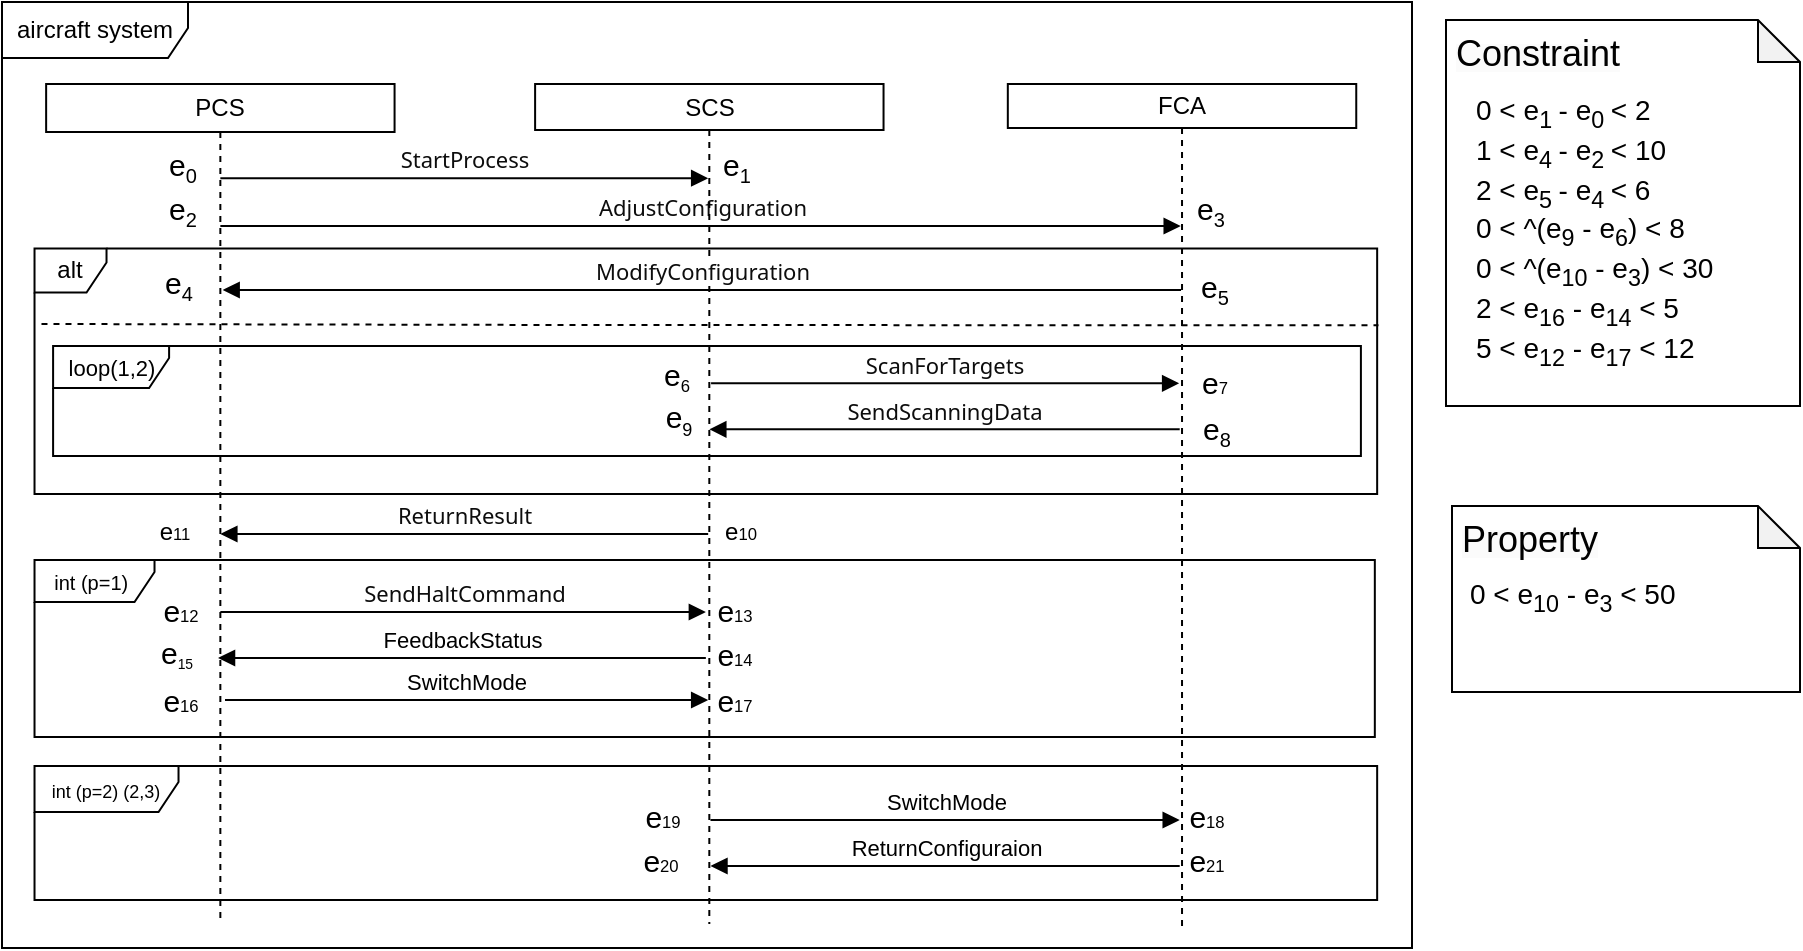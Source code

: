 <mxfile version="24.2.2" type="github">
  <diagram name="第 1 页" id="c80qtbVcW2XtqcBtCqUT">
    <mxGraphModel dx="953" dy="645" grid="0" gridSize="10" guides="1" tooltips="1" connect="1" arrows="1" fold="1" page="1" pageScale="1" pageWidth="1169" pageHeight="1654" background="none" math="0" shadow="0">
      <root>
        <mxCell id="0" />
        <mxCell id="1" parent="0" />
        <mxCell id="szJbZIXFLGDCfIFP24Zg-366" value="" style="group" vertex="1" connectable="0" parent="1">
          <mxGeometry x="747" y="86" width="177" height="193" as="geometry" />
        </mxCell>
        <mxCell id="szJbZIXFLGDCfIFP24Zg-367" value="" style="shape=note;whiteSpace=wrap;html=1;backgroundOutline=1;darkOpacity=0.05;size=21;" vertex="1" parent="szJbZIXFLGDCfIFP24Zg-366">
          <mxGeometry width="177" height="193" as="geometry" />
        </mxCell>
        <mxCell id="szJbZIXFLGDCfIFP24Zg-368" value="&lt;span style=&quot;color: rgb(0, 0, 0); font-family: Helvetica; font-style: normal; font-variant-ligatures: normal; font-variant-caps: normal; font-weight: 400; letter-spacing: normal; orphans: 2; text-align: left; text-indent: 0px; text-transform: none; widows: 2; word-spacing: 0px; -webkit-text-stroke-width: 0px; white-space: nowrap; background-color: rgb(251, 251, 251); text-decoration-thickness: initial; text-decoration-style: initial; text-decoration-color: initial; float: none; display: inline !important;&quot;&gt;&lt;font style=&quot;font-size: 18px;&quot;&gt;Constraint&lt;/font&gt;&lt;/span&gt;" style="text;whiteSpace=wrap;html=1;" vertex="1" parent="szJbZIXFLGDCfIFP24Zg-366">
          <mxGeometry x="3.001" y="0.003" width="78" height="46.47" as="geometry" />
        </mxCell>
        <mxCell id="szJbZIXFLGDCfIFP24Zg-369" value="&lt;font style=&quot;font-size: 14px;&quot;&gt;&lt;font style=&quot;font-size: 14px;&quot;&gt;0&lt;/font&gt;&lt;font style=&quot;font-size: 14px;&quot;&gt; &amp;lt; &lt;/font&gt;&lt;font style=&quot;font-size: 14px;&quot;&gt;e&lt;/font&gt;&lt;sub style=&quot;&quot;&gt;1&amp;nbsp;&lt;/sub&gt;&lt;font style=&quot;font-size: 14px;&quot;&gt;-&lt;/font&gt; &lt;font style=&quot;font-size: 14px;&quot;&gt;e&lt;/font&gt;&lt;sub style=&quot;&quot;&gt;0&amp;nbsp;&lt;/sub&gt;&amp;lt; &lt;font style=&quot;font-size: 14px;&quot;&gt;2&lt;br&gt;&lt;/font&gt;1 &amp;lt; &lt;font style=&quot;font-size: 14px;&quot;&gt;e&lt;/font&gt;&lt;sub style=&quot;&quot;&gt;4&amp;nbsp;&lt;/sub&gt;- &lt;font style=&quot;font-size: 14px;&quot;&gt;e&lt;/font&gt;&lt;sub style=&quot;&quot;&gt;2&amp;nbsp;&lt;/sub&gt;&amp;lt; &lt;font style=&quot;font-size: 14px;&quot;&gt;10&lt;/font&gt;&lt;br&gt;2 &amp;lt; e&lt;sub style=&quot;&quot;&gt;5&amp;nbsp;&lt;/sub&gt;- e&lt;sub style=&quot;&quot;&gt;4&amp;nbsp;&lt;/sub&gt;&amp;lt; 6&lt;br&gt;0 &amp;lt; ^(e&lt;sub style=&quot;&quot;&gt;9&lt;/sub&gt;&amp;nbsp;- e&lt;sub style=&quot;&quot;&gt;6&lt;/sub&gt;) &amp;lt; 8&lt;/font&gt;&lt;div style=&quot;font-size: 14px;&quot;&gt;&lt;font style=&quot;font-size: 14px;&quot;&gt;0 &amp;lt; ^(e&lt;sub&gt;10&lt;/sub&gt;&amp;nbsp;- e&lt;sub style=&quot;&quot;&gt;3&lt;/sub&gt;) &amp;lt; 30&lt;/font&gt;&lt;div style=&quot;&quot;&gt;&lt;font style=&quot;font-size: 14px;&quot;&gt;2 &amp;lt; e&lt;sub&gt;16&lt;/sub&gt;&amp;nbsp;- e&lt;sub style=&quot;&quot;&gt;14&lt;/sub&gt;&amp;nbsp;&amp;lt; 5&lt;/font&gt;&lt;div style=&quot;&quot;&gt;&lt;font style=&quot;font-size: 14px;&quot;&gt;5 &amp;lt; e&lt;sub style=&quot;&quot;&gt;12&lt;/sub&gt;&amp;nbsp;- e&lt;sub style=&quot;&quot;&gt;17&lt;/sub&gt;&amp;nbsp;&amp;lt; 12&lt;/font&gt;&lt;br&gt;&lt;/div&gt;&lt;/div&gt;&lt;/div&gt;" style="text;align=left;verticalAlign=top;rounded=0;horizontal=1;fontSize=10;html=1;" vertex="1" parent="szJbZIXFLGDCfIFP24Zg-366">
          <mxGeometry x="13" y="29.998" width="116" height="140.701" as="geometry" />
        </mxCell>
        <mxCell id="szJbZIXFLGDCfIFP24Zg-363" value="" style="shape=note;whiteSpace=wrap;html=1;backgroundOutline=1;darkOpacity=0.05;size=21;" vertex="1" parent="1">
          <mxGeometry x="750" y="329" width="174" height="93" as="geometry" />
        </mxCell>
        <mxCell id="szJbZIXFLGDCfIFP24Zg-364" value="&lt;span style=&quot;color: rgb(0, 0, 0); font-family: Helvetica; font-style: normal; font-variant-ligatures: normal; font-variant-caps: normal; font-weight: 400; letter-spacing: normal; orphans: 2; text-align: left; text-indent: 0px; text-transform: none; widows: 2; word-spacing: 0px; -webkit-text-stroke-width: 0px; white-space: nowrap; background-color: rgb(251, 251, 251); text-decoration-thickness: initial; text-decoration-style: initial; text-decoration-color: initial; float: none; display: inline !important;&quot;&gt;&lt;font style=&quot;font-size: 18px;&quot;&gt;Property&lt;/font&gt;&lt;/span&gt;" style="text;whiteSpace=wrap;html=1;" vertex="1" parent="1">
          <mxGeometry x="753" y="329" width="78" height="29" as="geometry" />
        </mxCell>
        <mxCell id="szJbZIXFLGDCfIFP24Zg-365" value="&lt;div style=&quot;font-size: 14px;&quot;&gt;&lt;div&gt;0 &amp;lt; e&lt;sub&gt;10&lt;/sub&gt;&lt;span style=&quot;&quot;&gt;&amp;nbsp;&lt;/span&gt;- e&lt;span style=&quot;&quot;&gt;&lt;sub style=&quot;&quot;&gt;3&lt;/sub&gt;&lt;/span&gt;&amp;nbsp;&amp;lt; 50&lt;div&gt;&lt;br&gt;&lt;/div&gt;&lt;/div&gt;&lt;/div&gt;" style="text;align=left;verticalAlign=top;rounded=0;horizontal=1;fontSize=10;html=1;" vertex="1" parent="1">
          <mxGeometry x="757" y="358.25" width="116" height="34.5" as="geometry" />
        </mxCell>
        <mxCell id="szJbZIXFLGDCfIFP24Zg-388" value="" style="group" vertex="1" connectable="0" parent="1">
          <mxGeometry x="25" y="77" width="705" height="473" as="geometry" />
        </mxCell>
        <mxCell id="szJbZIXFLGDCfIFP24Zg-320" value="aircraft system" style="shape=umlFrame;whiteSpace=wrap;html=1;pointerEvents=0;width=93;height=28;" vertex="1" parent="szJbZIXFLGDCfIFP24Zg-388">
          <mxGeometry width="705" height="473" as="geometry" />
        </mxCell>
        <mxCell id="szJbZIXFLGDCfIFP24Zg-321" value="PCS" style="shape=umlLifeline;perimeter=lifelinePerimeter;whiteSpace=wrap;html=1;container=1;dropTarget=0;collapsible=0;recursiveResize=0;outlineConnect=0;portConstraint=eastwest;newEdgeStyle={&quot;curved&quot;:0,&quot;rounded&quot;:0};size=24;" vertex="1" parent="szJbZIXFLGDCfIFP24Zg-388">
          <mxGeometry x="22.068" y="41" width="174.217" height="420" as="geometry" />
        </mxCell>
        <mxCell id="szJbZIXFLGDCfIFP24Zg-322" value="FCA" style="shape=umlLifeline;perimeter=lifelinePerimeter;whiteSpace=wrap;html=1;container=1;dropTarget=0;collapsible=0;recursiveResize=0;outlineConnect=0;portConstraint=eastwest;newEdgeStyle={&quot;curved&quot;:0,&quot;rounded&quot;:0};size=22;" vertex="1" parent="szJbZIXFLGDCfIFP24Zg-388">
          <mxGeometry x="502.908" y="41" width="174.217" height="421" as="geometry" />
        </mxCell>
        <mxCell id="szJbZIXFLGDCfIFP24Zg-323" value="&lt;span style=&quot;color: rgb(13, 13, 13); font-family: Söhne, ui-sans-serif, system-ui, -apple-system, &amp;quot;Segoe UI&amp;quot;, Roboto, Ubuntu, Cantarell, &amp;quot;Noto Sans&amp;quot;, sans-serif, &amp;quot;Helvetica Neue&amp;quot;, Arial, &amp;quot;Apple Color Emoji&amp;quot;, &amp;quot;Segoe UI Emoji&amp;quot;, &amp;quot;Segoe UI Symbol&amp;quot;, &amp;quot;Noto Color Emoji&amp;quot;; text-align: left; white-space: pre-wrap;&quot;&gt;&lt;font style=&quot;font-size: 11px;&quot;&gt;AdjustConfiguration&lt;/font&gt;&lt;/span&gt;" style="html=1;verticalAlign=bottom;endArrow=block;curved=0;rounded=0;" edge="1" parent="szJbZIXFLGDCfIFP24Zg-388">
          <mxGeometry x="0.001" width="80" relative="1" as="geometry">
            <mxPoint x="109.181" y="112" as="sourcePoint" />
            <mxPoint x="589.354" y="112" as="targetPoint" />
            <mxPoint as="offset" />
          </mxGeometry>
        </mxCell>
        <mxCell id="szJbZIXFLGDCfIFP24Zg-324" value="&lt;div style=&quot;text-align: left;&quot;&gt;&lt;font size=&quot;1&quot; face=&quot;Söhne, ui-sans-serif, system-ui, -apple-system, Segoe UI, Roboto, Ubuntu, Cantarell, Noto Sans, sans-serif, Helvetica Neue, Arial, Apple Color Emoji, Segoe UI Emoji, Segoe UI Symbol, Noto Color Emoji&quot; color=&quot;#0d0d0d&quot;&gt;&lt;span style=&quot;white-space: pre-wrap; font-size: 11px;&quot;&gt;StartProcess&lt;/span&gt;&lt;/font&gt;&lt;br&gt;&lt;/div&gt;" style="html=1;verticalAlign=bottom;endArrow=block;curved=0;rounded=0;" edge="1" parent="szJbZIXFLGDCfIFP24Zg-388" source="szJbZIXFLGDCfIFP24Zg-321">
          <mxGeometry width="80" relative="1" as="geometry">
            <mxPoint x="105.379" y="88.12" as="sourcePoint" />
            <mxPoint x="353.081" y="88.12" as="targetPoint" />
          </mxGeometry>
        </mxCell>
        <mxCell id="szJbZIXFLGDCfIFP24Zg-325" value="&lt;span style=&quot;color: rgb(13, 13, 13); font-family: Söhne, ui-sans-serif, system-ui, -apple-system, &amp;quot;Segoe UI&amp;quot;, Roboto, Ubuntu, Cantarell, &amp;quot;Noto Sans&amp;quot;, sans-serif, &amp;quot;Helvetica Neue&amp;quot;, Arial, &amp;quot;Apple Color Emoji&amp;quot;, &amp;quot;Segoe UI Emoji&amp;quot;, &amp;quot;Segoe UI Symbol&amp;quot;, &amp;quot;Noto Color Emoji&amp;quot;; text-align: left; white-space: pre-wrap;&quot;&gt;&lt;font style=&quot;font-size: 11px;&quot;&gt;ScanForTargets&lt;/font&gt;&lt;/span&gt;" style="html=1;verticalAlign=bottom;endArrow=block;curved=0;rounded=0;" edge="1" parent="szJbZIXFLGDCfIFP24Zg-388">
          <mxGeometry x="-0.004" width="80" relative="1" as="geometry">
            <mxPoint x="354.533" y="190.67" as="sourcePoint" />
            <mxPoint x="588.565" y="190.67" as="targetPoint" />
            <mxPoint as="offset" />
          </mxGeometry>
        </mxCell>
        <mxCell id="szJbZIXFLGDCfIFP24Zg-326" value="&lt;span style=&quot;color: rgb(13, 13, 13); font-family: Söhne, ui-sans-serif, system-ui, -apple-system, &amp;quot;Segoe UI&amp;quot;, Roboto, Ubuntu, Cantarell, &amp;quot;Noto Sans&amp;quot;, sans-serif, &amp;quot;Helvetica Neue&amp;quot;, Arial, &amp;quot;Apple Color Emoji&amp;quot;, &amp;quot;Segoe UI Emoji&amp;quot;, &amp;quot;Segoe UI Symbol&amp;quot;, &amp;quot;Noto Color Emoji&amp;quot;; text-align: left; white-space: pre-wrap;&quot;&gt;&lt;font style=&quot;font-size: 11px;&quot;&gt;ReturnResult&lt;/font&gt;&lt;/span&gt;" style="html=1;verticalAlign=bottom;endArrow=block;curved=0;rounded=0;" edge="1" parent="szJbZIXFLGDCfIFP24Zg-388">
          <mxGeometry x="0.004" width="80" relative="1" as="geometry">
            <mxPoint x="353.081" y="266" as="sourcePoint" />
            <mxPoint x="109.176" y="266" as="targetPoint" />
            <mxPoint as="offset" />
          </mxGeometry>
        </mxCell>
        <mxCell id="szJbZIXFLGDCfIFP24Zg-327" value="&lt;font style=&quot;font-size: 10px;&quot;&gt;int (p=1)&amp;nbsp;&lt;/font&gt;" style="shape=umlFrame;whiteSpace=wrap;html=1;pointerEvents=0;width=60;height=21;" vertex="1" parent="szJbZIXFLGDCfIFP24Zg-388">
          <mxGeometry x="16.26" y="279" width="670.157" height="88.5" as="geometry" />
        </mxCell>
        <mxCell id="szJbZIXFLGDCfIFP24Zg-328" value="&lt;font style=&quot;font-size: 11px;&quot;&gt;FeedbackStatus&lt;/font&gt;" style="html=1;verticalAlign=bottom;endArrow=block;curved=0;rounded=0;exitX=0.059;exitY=0.567;exitDx=0;exitDy=0;exitPerimeter=0;" edge="1" parent="szJbZIXFLGDCfIFP24Zg-388">
          <mxGeometry x="0.0" width="80" relative="1" as="geometry">
            <mxPoint x="351.926" y="327.992" as="sourcePoint" />
            <mxPoint x="108.015" y="328" as="targetPoint" />
            <mxPoint as="offset" />
          </mxGeometry>
        </mxCell>
        <mxCell id="szJbZIXFLGDCfIFP24Zg-329" value="&lt;font style=&quot;font-size: 11px;&quot;&gt;SwitchMode&lt;/font&gt;" style="html=1;verticalAlign=bottom;endArrow=block;curved=0;rounded=0;" edge="1" parent="szJbZIXFLGDCfIFP24Zg-388">
          <mxGeometry x="-0.004" width="80" relative="1" as="geometry">
            <mxPoint x="111.499" y="349" as="sourcePoint" />
            <mxPoint x="353.081" y="349" as="targetPoint" />
            <mxPoint as="offset" />
          </mxGeometry>
        </mxCell>
        <mxCell id="szJbZIXFLGDCfIFP24Zg-330" value="SCS" style="shape=umlLifeline;perimeter=lifelinePerimeter;whiteSpace=wrap;html=1;container=1;dropTarget=0;collapsible=0;recursiveResize=0;outlineConnect=0;portConstraint=eastwest;newEdgeStyle={&quot;curved&quot;:0,&quot;rounded&quot;:0};size=23;" vertex="1" parent="szJbZIXFLGDCfIFP24Zg-388">
          <mxGeometry x="266.553" y="41" width="174.217" height="420" as="geometry" />
        </mxCell>
        <mxCell id="szJbZIXFLGDCfIFP24Zg-331" value="&lt;span style=&quot;text-align: left;&quot;&gt;&lt;font style=&quot;&quot;&gt;&lt;font size=&quot;1&quot; face=&quot;Söhne, ui-sans-serif, system-ui, -apple-system, Segoe UI, Roboto, Ubuntu, Cantarell, Noto Sans, sans-serif, Helvetica Neue, Arial, Apple Color Emoji, Segoe UI Emoji, Segoe UI Symbol, Noto Color Emoji&quot; color=&quot;#0d0d0d&quot;&gt;&lt;span style=&quot;white-space: pre-wrap; font-size: 11px;&quot;&gt;ModifyConfiguration&lt;/span&gt;&lt;/font&gt;&lt;/font&gt;&lt;/span&gt;" style="html=1;verticalAlign=bottom;endArrow=none;curved=0;rounded=0;startArrow=block;startFill=1;endFill=0;" edge="1" parent="szJbZIXFLGDCfIFP24Zg-388" target="szJbZIXFLGDCfIFP24Zg-322">
          <mxGeometry width="80" relative="1" as="geometry">
            <mxPoint x="110.338" y="144" as="sourcePoint" />
            <mxPoint x="450.643" y="144" as="targetPoint" />
          </mxGeometry>
        </mxCell>
        <mxCell id="szJbZIXFLGDCfIFP24Zg-332" value="alt" style="shape=umlFrame;whiteSpace=wrap;html=1;pointerEvents=0;width=36;height=22;" vertex="1" parent="szJbZIXFLGDCfIFP24Zg-388">
          <mxGeometry x="16.26" y="123.25" width="671.318" height="122.75" as="geometry" />
        </mxCell>
        <mxCell id="szJbZIXFLGDCfIFP24Zg-333" value="&lt;span style=&quot;color: rgb(13, 13, 13); font-family: Söhne, ui-sans-serif, system-ui, -apple-system, &amp;quot;Segoe UI&amp;quot;, Roboto, Ubuntu, Cantarell, &amp;quot;Noto Sans&amp;quot;, sans-serif, &amp;quot;Helvetica Neue&amp;quot;, Arial, &amp;quot;Apple Color Emoji&amp;quot;, &amp;quot;Segoe UI Emoji&amp;quot;, &amp;quot;Segoe UI Symbol&amp;quot;, &amp;quot;Noto Color Emoji&amp;quot;; text-align: left; white-space: pre-wrap;&quot;&gt;&lt;font style=&quot;font-size: 11px;&quot;&gt;SendScanningData&lt;/font&gt;&lt;/span&gt;" style="html=1;verticalAlign=bottom;endArrow=block;curved=0;rounded=0;" edge="1" parent="szJbZIXFLGDCfIFP24Zg-388" target="szJbZIXFLGDCfIFP24Zg-330">
          <mxGeometry width="80" relative="1" as="geometry">
            <mxPoint x="588.855" y="213.67" as="sourcePoint" />
            <mxPoint x="417.228" y="213.67" as="targetPoint" />
          </mxGeometry>
        </mxCell>
        <mxCell id="szJbZIXFLGDCfIFP24Zg-334" value="" style="endArrow=none;dashed=1;html=1;rounded=0;exitX=-0.003;exitY=0.275;exitDx=0;exitDy=0;exitPerimeter=0;entryX=1.001;entryY=0.313;entryDx=0;entryDy=0;entryPerimeter=0;" edge="1" parent="szJbZIXFLGDCfIFP24Zg-388" target="szJbZIXFLGDCfIFP24Zg-332">
          <mxGeometry width="50" height="50" relative="1" as="geometry">
            <mxPoint x="19.745" y="160.995" as="sourcePoint" />
            <mxPoint x="511.038" y="161" as="targetPoint" />
            <Array as="points">
              <mxPoint x="279.909" y="161.49" />
            </Array>
          </mxGeometry>
        </mxCell>
        <mxCell id="szJbZIXFLGDCfIFP24Zg-335" value="&lt;font style=&quot;font-size: 11px;&quot;&gt;loop(1,2)&lt;/font&gt;" style="shape=umlFrame;whiteSpace=wrap;html=1;pointerEvents=0;width=58;height=21;" vertex="1" parent="szJbZIXFLGDCfIFP24Zg-388">
          <mxGeometry x="25.552" y="172" width="653.896" height="55" as="geometry" />
        </mxCell>
        <mxCell id="szJbZIXFLGDCfIFP24Zg-336" value="&lt;font style=&quot;font-size: 9px;&quot;&gt;int (p=2)&amp;nbsp;(2,3)&lt;/font&gt;" style="shape=umlFrame;whiteSpace=wrap;html=1;pointerEvents=0;width=72;height=23;" vertex="1" parent="szJbZIXFLGDCfIFP24Zg-388">
          <mxGeometry x="16.26" y="382" width="671.318" height="67" as="geometry" />
        </mxCell>
        <mxCell id="szJbZIXFLGDCfIFP24Zg-337" value="&lt;font style=&quot;font-size: 11px;&quot;&gt;SwitchMode&lt;/font&gt;" style="html=1;verticalAlign=bottom;endArrow=block;curved=0;rounded=0;" edge="1" parent="szJbZIXFLGDCfIFP24Zg-388">
          <mxGeometry x="0.003" width="80" relative="1" as="geometry">
            <mxPoint x="354.242" y="409" as="sourcePoint" />
            <mxPoint x="588.855" y="409" as="targetPoint" />
            <mxPoint as="offset" />
          </mxGeometry>
        </mxCell>
        <mxCell id="szJbZIXFLGDCfIFP24Zg-338" value="&lt;font style=&quot;font-size: 11px;&quot;&gt;ReturnConfiguraion&lt;/font&gt;" style="html=1;verticalAlign=bottom;endArrow=block;curved=0;rounded=0;" edge="1" parent="szJbZIXFLGDCfIFP24Zg-388">
          <mxGeometry x="-0.004" width="80" relative="1" as="geometry">
            <mxPoint x="588.855" y="432" as="sourcePoint" />
            <mxPoint x="354.242" y="432" as="targetPoint" />
            <mxPoint as="offset" />
          </mxGeometry>
        </mxCell>
        <mxCell id="szJbZIXFLGDCfIFP24Zg-339" value="&lt;font style=&quot;font-size: 15px;&quot;&gt;e&lt;/font&gt;&lt;sub&gt;0&lt;/sub&gt;" style="text;html=1;align=center;verticalAlign=middle;resizable=0;points=[];autosize=1;strokeColor=none;fillColor=none;" vertex="1" parent="szJbZIXFLGDCfIFP24Zg-388">
          <mxGeometry x="74.333" y="67" width="32" height="32" as="geometry" />
        </mxCell>
        <mxCell id="szJbZIXFLGDCfIFP24Zg-340" value="&lt;font style=&quot;font-size: 15px;&quot;&gt;e&lt;/font&gt;&lt;sub&gt;1&lt;/sub&gt;" style="text;html=1;align=center;verticalAlign=middle;resizable=0;points=[];autosize=1;strokeColor=none;fillColor=none;" vertex="1" parent="szJbZIXFLGDCfIFP24Zg-388">
          <mxGeometry x="350.758" y="67" width="32" height="32" as="geometry" />
        </mxCell>
        <mxCell id="szJbZIXFLGDCfIFP24Zg-341" value="&lt;font style=&quot;font-size: 15px;&quot;&gt;e&lt;/font&gt;&lt;sub&gt;2&lt;/sub&gt;" style="text;html=1;align=center;verticalAlign=middle;resizable=0;points=[];autosize=1;strokeColor=none;fillColor=none;" vertex="1" parent="szJbZIXFLGDCfIFP24Zg-388">
          <mxGeometry x="74.333" y="89" width="32" height="32" as="geometry" />
        </mxCell>
        <mxCell id="szJbZIXFLGDCfIFP24Zg-342" value="&lt;font style=&quot;font-size: 15px;&quot;&gt;e&lt;/font&gt;&lt;sub&gt;3&lt;/sub&gt;" style="text;html=1;align=center;verticalAlign=middle;resizable=0;points=[];autosize=1;strokeColor=none;fillColor=none;" vertex="1" parent="szJbZIXFLGDCfIFP24Zg-388">
          <mxGeometry x="587.694" y="89" width="32" height="32" as="geometry" />
        </mxCell>
        <mxCell id="szJbZIXFLGDCfIFP24Zg-343" value="&lt;font style=&quot;font-size: 15px;&quot;&gt;e&lt;/font&gt;&lt;sub&gt;4&lt;/sub&gt;" style="text;html=1;align=center;verticalAlign=middle;resizable=0;points=[];autosize=1;strokeColor=none;fillColor=none;" vertex="1" parent="szJbZIXFLGDCfIFP24Zg-388">
          <mxGeometry x="72.01" y="126" width="32" height="32" as="geometry" />
        </mxCell>
        <mxCell id="szJbZIXFLGDCfIFP24Zg-344" value="&lt;font style=&quot;font-size: 15px;&quot;&gt;e&lt;/font&gt;&lt;sub&gt;5&lt;/sub&gt;" style="text;html=1;align=center;verticalAlign=middle;resizable=0;points=[];autosize=1;strokeColor=none;fillColor=none;" vertex="1" parent="szJbZIXFLGDCfIFP24Zg-388">
          <mxGeometry x="590.016" y="128" width="32" height="32" as="geometry" />
        </mxCell>
        <mxCell id="szJbZIXFLGDCfIFP24Zg-345" value="&lt;font style=&quot;font-size: 15px;&quot;&gt;e&lt;/font&gt;&lt;span style=&quot;font-size: 10px;&quot;&gt;&lt;sub&gt;6&lt;/sub&gt;&lt;/span&gt;" style="text;html=1;align=center;verticalAlign=middle;resizable=0;points=[];autosize=1;strokeColor=none;fillColor=none;" vertex="1" parent="szJbZIXFLGDCfIFP24Zg-388">
          <mxGeometry x="321.722" y="171" width="31" height="31" as="geometry" />
        </mxCell>
        <mxCell id="szJbZIXFLGDCfIFP24Zg-346" value="&lt;font style=&quot;font-size: 15px;&quot;&gt;e&lt;/font&gt;&lt;span style=&quot;font-size: 8.333px;&quot;&gt;7&lt;/span&gt;" style="text;html=1;align=center;verticalAlign=middle;resizable=0;points=[];autosize=1;strokeColor=none;fillColor=none;" vertex="1" parent="szJbZIXFLGDCfIFP24Zg-388">
          <mxGeometry x="590.597" y="175" width="31" height="30" as="geometry" />
        </mxCell>
        <mxCell id="szJbZIXFLGDCfIFP24Zg-347" value="&lt;font style=&quot;&quot;&gt;&lt;span style=&quot;font-size: 15px;&quot;&gt;e&lt;/span&gt;&lt;sub style=&quot;&quot;&gt;&lt;font style=&quot;font-size: 10px;&quot;&gt;8&lt;/font&gt;&lt;/sub&gt;&lt;/font&gt;" style="text;html=1;align=center;verticalAlign=middle;resizable=0;points=[];autosize=1;strokeColor=none;fillColor=none;" vertex="1" parent="szJbZIXFLGDCfIFP24Zg-388">
          <mxGeometry x="590.597" y="199" width="32" height="32" as="geometry" />
        </mxCell>
        <mxCell id="szJbZIXFLGDCfIFP24Zg-348" value="&lt;font style=&quot;font-size: 15px;&quot;&gt;e&lt;/font&gt;&lt;sub style=&quot;&quot;&gt;&lt;font style=&quot;font-size: 9px;&quot;&gt;9&lt;/font&gt;&lt;/sub&gt;" style="text;html=1;align=center;verticalAlign=middle;resizable=0;points=[];autosize=1;strokeColor=none;fillColor=none;" vertex="1" parent="szJbZIXFLGDCfIFP24Zg-388">
          <mxGeometry x="322.883" y="193" width="31" height="32" as="geometry" />
        </mxCell>
        <mxCell id="szJbZIXFLGDCfIFP24Zg-349" value="e&lt;span style=&quot;font-size: 8.333px;&quot;&gt;10&lt;/span&gt;" style="text;html=1;align=center;verticalAlign=middle;resizable=0;points=[];autosize=1;strokeColor=none;fillColor=none;" vertex="1" parent="szJbZIXFLGDCfIFP24Zg-388">
          <mxGeometry x="351.919" y="252" width="34" height="26" as="geometry" />
        </mxCell>
        <mxCell id="szJbZIXFLGDCfIFP24Zg-350" value="e&lt;span style=&quot;font-size: 8.333px;&quot;&gt;11&lt;/span&gt;" style="text;html=1;align=center;verticalAlign=middle;resizable=0;points=[];autosize=1;strokeColor=none;fillColor=none;" vertex="1" parent="szJbZIXFLGDCfIFP24Zg-388">
          <mxGeometry x="69.687" y="252" width="33" height="26" as="geometry" />
        </mxCell>
        <mxCell id="szJbZIXFLGDCfIFP24Zg-351" value="&lt;font style=&quot;font-size: 15px;&quot;&gt;e&lt;/font&gt;&lt;span style=&quot;font-size: 8.333px;&quot;&gt;12&lt;/span&gt;" style="text;html=1;align=center;verticalAlign=middle;resizable=0;points=[];autosize=1;strokeColor=none;fillColor=none;" vertex="1" parent="szJbZIXFLGDCfIFP24Zg-388">
          <mxGeometry x="70.848" y="289.25" width="36" height="30" as="geometry" />
        </mxCell>
        <mxCell id="szJbZIXFLGDCfIFP24Zg-352" value="&lt;font style=&quot;font-size: 15px;&quot;&gt;e&lt;/font&gt;&lt;span style=&quot;font-size: 8.333px;&quot;&gt;13&lt;/span&gt;" style="text;html=1;align=center;verticalAlign=middle;resizable=0;points=[];autosize=1;strokeColor=none;fillColor=none;" vertex="1" parent="szJbZIXFLGDCfIFP24Zg-388">
          <mxGeometry x="348.435" y="289.25" width="36" height="30" as="geometry" />
        </mxCell>
        <mxCell id="szJbZIXFLGDCfIFP24Zg-353" value="&lt;font style=&quot;font-size: 15px;&quot;&gt;e&lt;/font&gt;&lt;span style=&quot;font-size: 8.333px;&quot;&gt;14&lt;/span&gt;" style="text;html=1;align=center;verticalAlign=middle;resizable=0;points=[];autosize=1;strokeColor=none;fillColor=none;" vertex="1" parent="szJbZIXFLGDCfIFP24Zg-388">
          <mxGeometry x="348.435" y="310.5" width="36" height="30" as="geometry" />
        </mxCell>
        <mxCell id="szJbZIXFLGDCfIFP24Zg-354" value="&lt;font style=&quot;font-size: 15px;&quot;&gt;e&lt;/font&gt;&lt;font style=&quot;font-size: 8.333px;&quot;&gt;&lt;sub&gt;15&lt;/sub&gt;&lt;/font&gt;" style="text;html=1;align=center;verticalAlign=middle;resizable=0;points=[];autosize=1;strokeColor=none;fillColor=none;" vertex="1" parent="szJbZIXFLGDCfIFP24Zg-388">
          <mxGeometry x="70.268" y="310.5" width="34" height="30" as="geometry" />
        </mxCell>
        <mxCell id="szJbZIXFLGDCfIFP24Zg-355" value="&lt;font style=&quot;font-size: 15px;&quot;&gt;e&lt;/font&gt;&lt;span style=&quot;font-size: 8.333px;&quot;&gt;16&lt;/span&gt;" style="text;html=1;align=center;verticalAlign=middle;resizable=0;points=[];autosize=1;strokeColor=none;fillColor=none;" vertex="1" parent="szJbZIXFLGDCfIFP24Zg-388">
          <mxGeometry x="70.848" y="334" width="36" height="30" as="geometry" />
        </mxCell>
        <mxCell id="szJbZIXFLGDCfIFP24Zg-356" value="&lt;font style=&quot;font-size: 15px;&quot;&gt;e&lt;/font&gt;&lt;span style=&quot;font-size: 8.333px;&quot;&gt;19&lt;/span&gt;" style="text;html=1;align=center;verticalAlign=middle;resizable=0;points=[];autosize=1;strokeColor=none;fillColor=none;" vertex="1" parent="szJbZIXFLGDCfIFP24Zg-388">
          <mxGeometry x="312.43" y="392" width="36" height="30" as="geometry" />
        </mxCell>
        <mxCell id="szJbZIXFLGDCfIFP24Zg-357" value="&lt;font style=&quot;font-size: 15px;&quot;&gt;e&lt;/font&gt;&lt;span style=&quot;font-size: 8.333px;&quot;&gt;17&lt;/span&gt;" style="text;html=1;align=center;verticalAlign=middle;resizable=0;points=[];autosize=1;strokeColor=none;fillColor=none;" vertex="1" parent="szJbZIXFLGDCfIFP24Zg-388">
          <mxGeometry x="348.435" y="334" width="36" height="30" as="geometry" />
        </mxCell>
        <mxCell id="szJbZIXFLGDCfIFP24Zg-358" value="&lt;font style=&quot;font-size: 15px;&quot;&gt;e&lt;/font&gt;&lt;span style=&quot;font-size: 8.333px;&quot;&gt;18&lt;/span&gt;" style="text;html=1;align=center;verticalAlign=middle;resizable=0;points=[];autosize=1;strokeColor=none;fillColor=none;" vertex="1" parent="szJbZIXFLGDCfIFP24Zg-388">
          <mxGeometry x="584.209" y="392" width="36" height="30" as="geometry" />
        </mxCell>
        <mxCell id="szJbZIXFLGDCfIFP24Zg-359" value="&lt;span style=&quot;color: rgb(13, 13, 13); font-family: Söhne, ui-sans-serif, system-ui, -apple-system, &amp;quot;Segoe UI&amp;quot;, Roboto, Ubuntu, Cantarell, &amp;quot;Noto Sans&amp;quot;, sans-serif, &amp;quot;Helvetica Neue&amp;quot;, Arial, &amp;quot;Apple Color Emoji&amp;quot;, &amp;quot;Segoe UI Emoji&amp;quot;, &amp;quot;Segoe UI Symbol&amp;quot;, &amp;quot;Noto Color Emoji&amp;quot;; text-align: left; white-space: pre-wrap;&quot;&gt;&lt;font style=&quot;font-size: 11px;&quot;&gt;SendHaltCommand&lt;/font&gt;&lt;/span&gt;" style="html=1;verticalAlign=bottom;endArrow=block;curved=0;rounded=0;entryX=0.059;entryY=0.577;entryDx=0;entryDy=0;entryPerimeter=0;" edge="1" parent="szJbZIXFLGDCfIFP24Zg-388">
          <mxGeometry x="-0.001" width="80" relative="1" as="geometry">
            <mxPoint x="109.176" y="305" as="sourcePoint" />
            <mxPoint x="351.926" y="305.002" as="targetPoint" />
            <mxPoint as="offset" />
          </mxGeometry>
        </mxCell>
        <mxCell id="szJbZIXFLGDCfIFP24Zg-360" value="&lt;font style=&quot;font-size: 15px;&quot;&gt;e&lt;/font&gt;&lt;span style=&quot;font-size: 8.333px;&quot;&gt;21&lt;/span&gt;" style="text;html=1;align=center;verticalAlign=middle;resizable=0;points=[];autosize=1;strokeColor=none;fillColor=none;" vertex="1" parent="szJbZIXFLGDCfIFP24Zg-388">
          <mxGeometry x="584.209" y="414" width="36" height="30" as="geometry" />
        </mxCell>
        <mxCell id="szJbZIXFLGDCfIFP24Zg-361" value="&lt;font style=&quot;font-size: 15px;&quot;&gt;e&lt;/font&gt;&lt;span style=&quot;font-size: 8.333px;&quot;&gt;20&lt;/span&gt;" style="text;html=1;align=center;verticalAlign=middle;resizable=0;points=[];autosize=1;strokeColor=none;fillColor=none;" vertex="1" parent="szJbZIXFLGDCfIFP24Zg-388">
          <mxGeometry x="311.269" y="414" width="36" height="30" as="geometry" />
        </mxCell>
      </root>
    </mxGraphModel>
  </diagram>
</mxfile>

